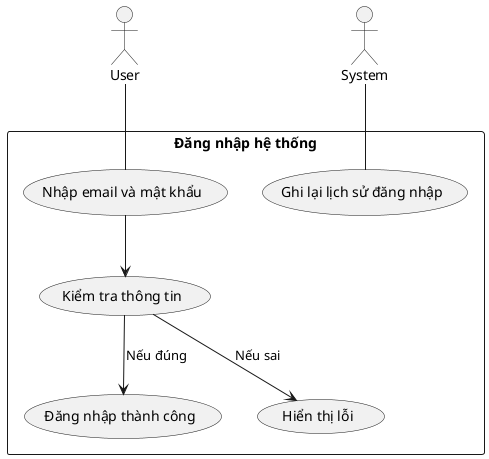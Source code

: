 @startuml
actor User
actor System

rectangle "Đăng nhập hệ thống" {
    User -- (Nhập email và mật khẩu)
    (Nhập email và mật khẩu) --> (Kiểm tra thông tin)
    (Kiểm tra thông tin) --> (Đăng nhập thành công) : "Nếu đúng"
    (Kiểm tra thông tin) --> (Hiển thị lỗi) : "Nếu sai"
    System -- (Ghi lại lịch sử đăng nhập)
}
@enduml

